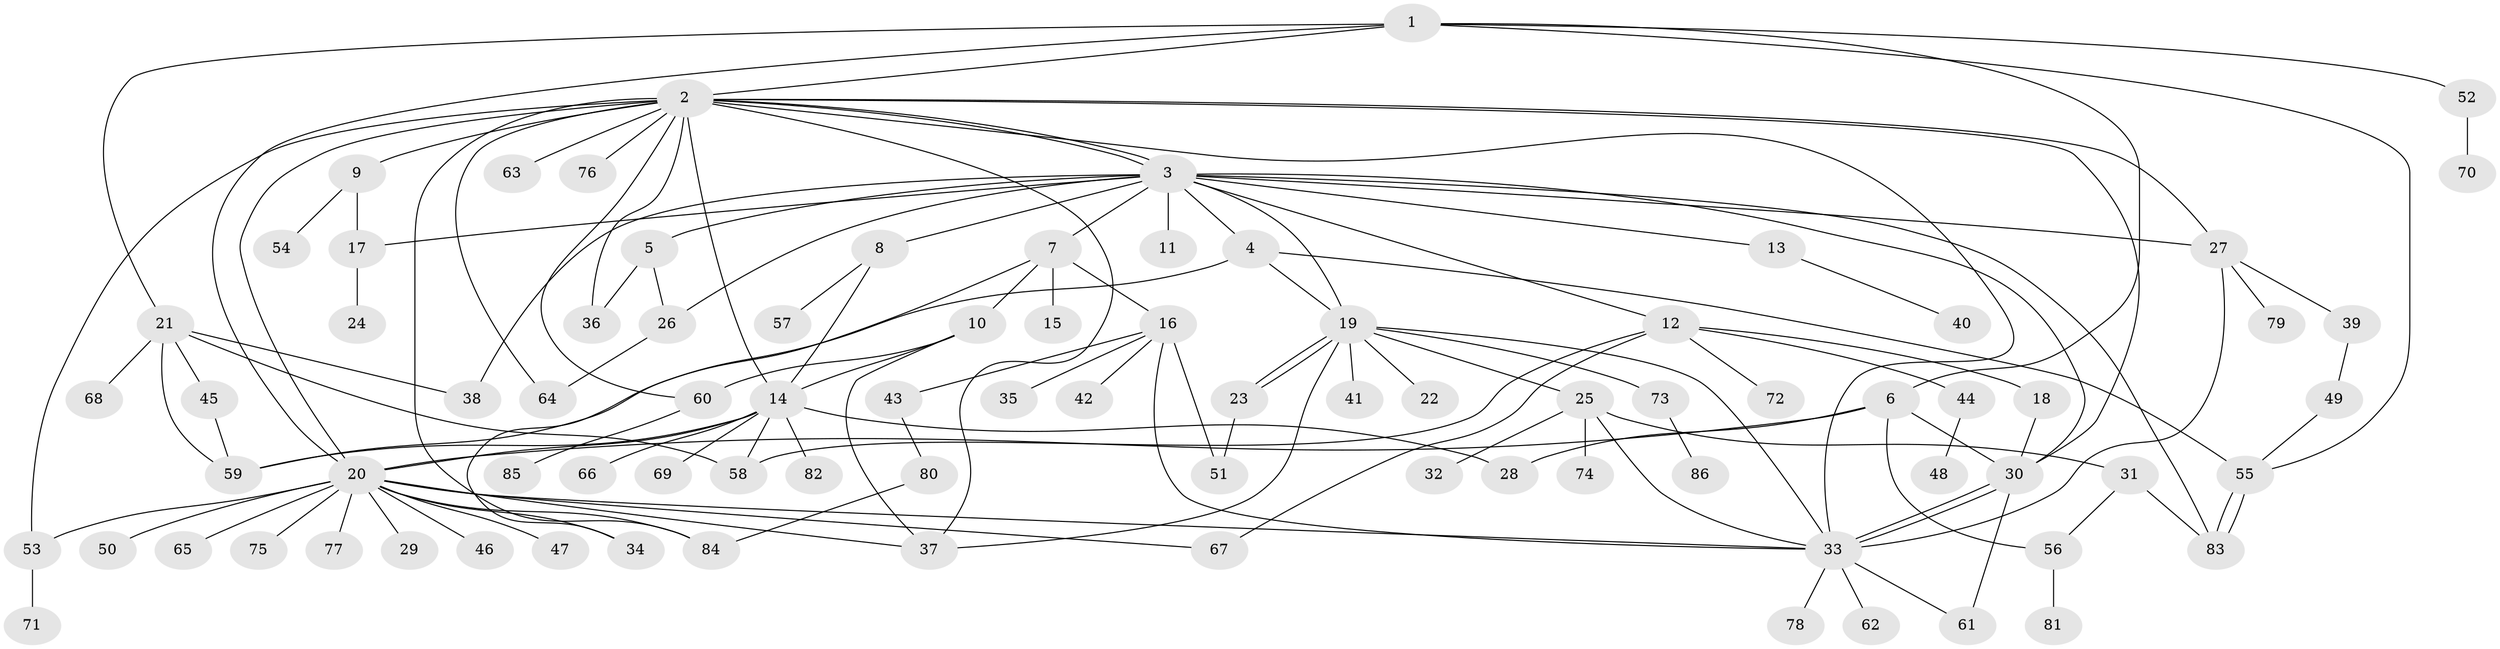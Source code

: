 // coarse degree distribution, {8: 0.03125, 17: 0.015625, 15: 0.015625, 6: 0.046875, 3: 0.109375, 5: 0.078125, 2: 0.234375, 1: 0.421875, 12: 0.015625, 14: 0.015625, 11: 0.015625}
// Generated by graph-tools (version 1.1) at 2025/23/03/03/25 07:23:54]
// undirected, 86 vertices, 132 edges
graph export_dot {
graph [start="1"]
  node [color=gray90,style=filled];
  1;
  2;
  3;
  4;
  5;
  6;
  7;
  8;
  9;
  10;
  11;
  12;
  13;
  14;
  15;
  16;
  17;
  18;
  19;
  20;
  21;
  22;
  23;
  24;
  25;
  26;
  27;
  28;
  29;
  30;
  31;
  32;
  33;
  34;
  35;
  36;
  37;
  38;
  39;
  40;
  41;
  42;
  43;
  44;
  45;
  46;
  47;
  48;
  49;
  50;
  51;
  52;
  53;
  54;
  55;
  56;
  57;
  58;
  59;
  60;
  61;
  62;
  63;
  64;
  65;
  66;
  67;
  68;
  69;
  70;
  71;
  72;
  73;
  74;
  75;
  76;
  77;
  78;
  79;
  80;
  81;
  82;
  83;
  84;
  85;
  86;
  1 -- 2;
  1 -- 6;
  1 -- 20;
  1 -- 21;
  1 -- 52;
  1 -- 55;
  2 -- 3;
  2 -- 3;
  2 -- 9;
  2 -- 14;
  2 -- 20;
  2 -- 27;
  2 -- 30;
  2 -- 33;
  2 -- 36;
  2 -- 37;
  2 -- 53;
  2 -- 60;
  2 -- 63;
  2 -- 64;
  2 -- 76;
  2 -- 84;
  3 -- 4;
  3 -- 5;
  3 -- 7;
  3 -- 8;
  3 -- 11;
  3 -- 12;
  3 -- 13;
  3 -- 17;
  3 -- 19;
  3 -- 26;
  3 -- 27;
  3 -- 30;
  3 -- 38;
  3 -- 83;
  4 -- 19;
  4 -- 55;
  4 -- 59;
  5 -- 26;
  5 -- 36;
  6 -- 20;
  6 -- 28;
  6 -- 30;
  6 -- 56;
  7 -- 10;
  7 -- 15;
  7 -- 16;
  7 -- 34;
  8 -- 14;
  8 -- 57;
  9 -- 17;
  9 -- 54;
  10 -- 14;
  10 -- 37;
  10 -- 60;
  12 -- 18;
  12 -- 44;
  12 -- 58;
  12 -- 67;
  12 -- 72;
  13 -- 40;
  14 -- 20;
  14 -- 28;
  14 -- 58;
  14 -- 59;
  14 -- 66;
  14 -- 69;
  14 -- 82;
  16 -- 33;
  16 -- 35;
  16 -- 42;
  16 -- 43;
  16 -- 51;
  17 -- 24;
  18 -- 30;
  19 -- 22;
  19 -- 23;
  19 -- 23;
  19 -- 25;
  19 -- 33;
  19 -- 37;
  19 -- 41;
  19 -- 73;
  20 -- 29;
  20 -- 33;
  20 -- 34;
  20 -- 37;
  20 -- 46;
  20 -- 47;
  20 -- 50;
  20 -- 53;
  20 -- 65;
  20 -- 67;
  20 -- 75;
  20 -- 77;
  20 -- 84;
  21 -- 38;
  21 -- 45;
  21 -- 58;
  21 -- 59;
  21 -- 68;
  23 -- 51;
  25 -- 31;
  25 -- 32;
  25 -- 33;
  25 -- 74;
  26 -- 64;
  27 -- 33;
  27 -- 39;
  27 -- 79;
  30 -- 33;
  30 -- 33;
  30 -- 61;
  31 -- 56;
  31 -- 83;
  33 -- 61;
  33 -- 62;
  33 -- 78;
  39 -- 49;
  43 -- 80;
  44 -- 48;
  45 -- 59;
  49 -- 55;
  52 -- 70;
  53 -- 71;
  55 -- 83;
  55 -- 83;
  56 -- 81;
  60 -- 85;
  73 -- 86;
  80 -- 84;
}
